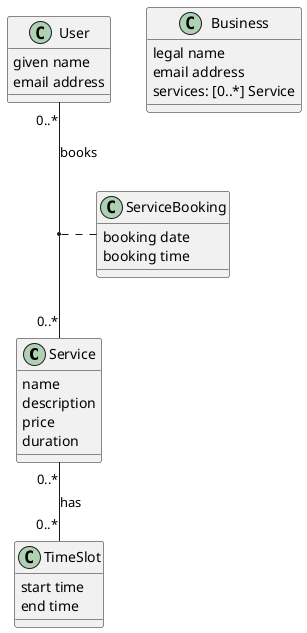 @startuml

class Service{
    name
    description
    price
    duration
}


class User {
    given name
    email address
}


class Business {
    legal name
    email address
    services: [0..*] Service
}

class TimeSlot {
    start time
    end time
}

class ServiceBooking {
    booking date
    booking time
}


Service "0..*" -- "0..*" TimeSlot : has
User "0..*" -- "0..*" Service : books
(User, Service) .l. ServiceBooking


@enduml